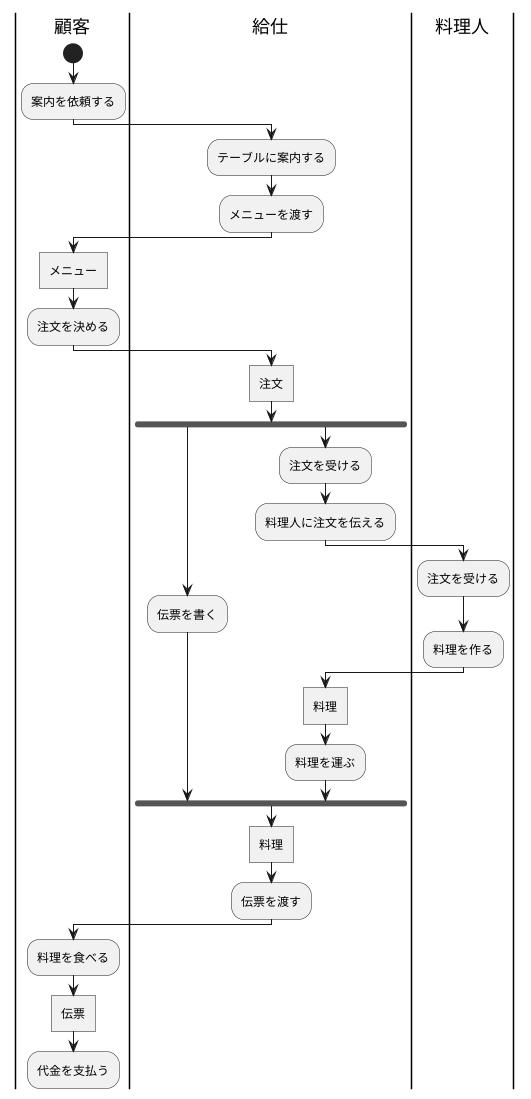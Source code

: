 @startuml アクティビティ図
|顧客|
start
:案内を依頼する;
|給仕|
:テーブルに案内する;
:メニューを渡す;
|顧客|
:メニュー]
:注文を決める;
|給仕|
:注文]
fork
:伝票を書く;
fork again
:注文を受ける;

:料理人に注文を伝える;
|料理人|

:注文を受ける;
:料理を作る;
|給仕|
:料理]

:料理を運ぶ;

end fork
:料理]
:伝票を渡す;
|顧客|
:料理を食べる;
:伝票]
:代金を支払う;
@enduml